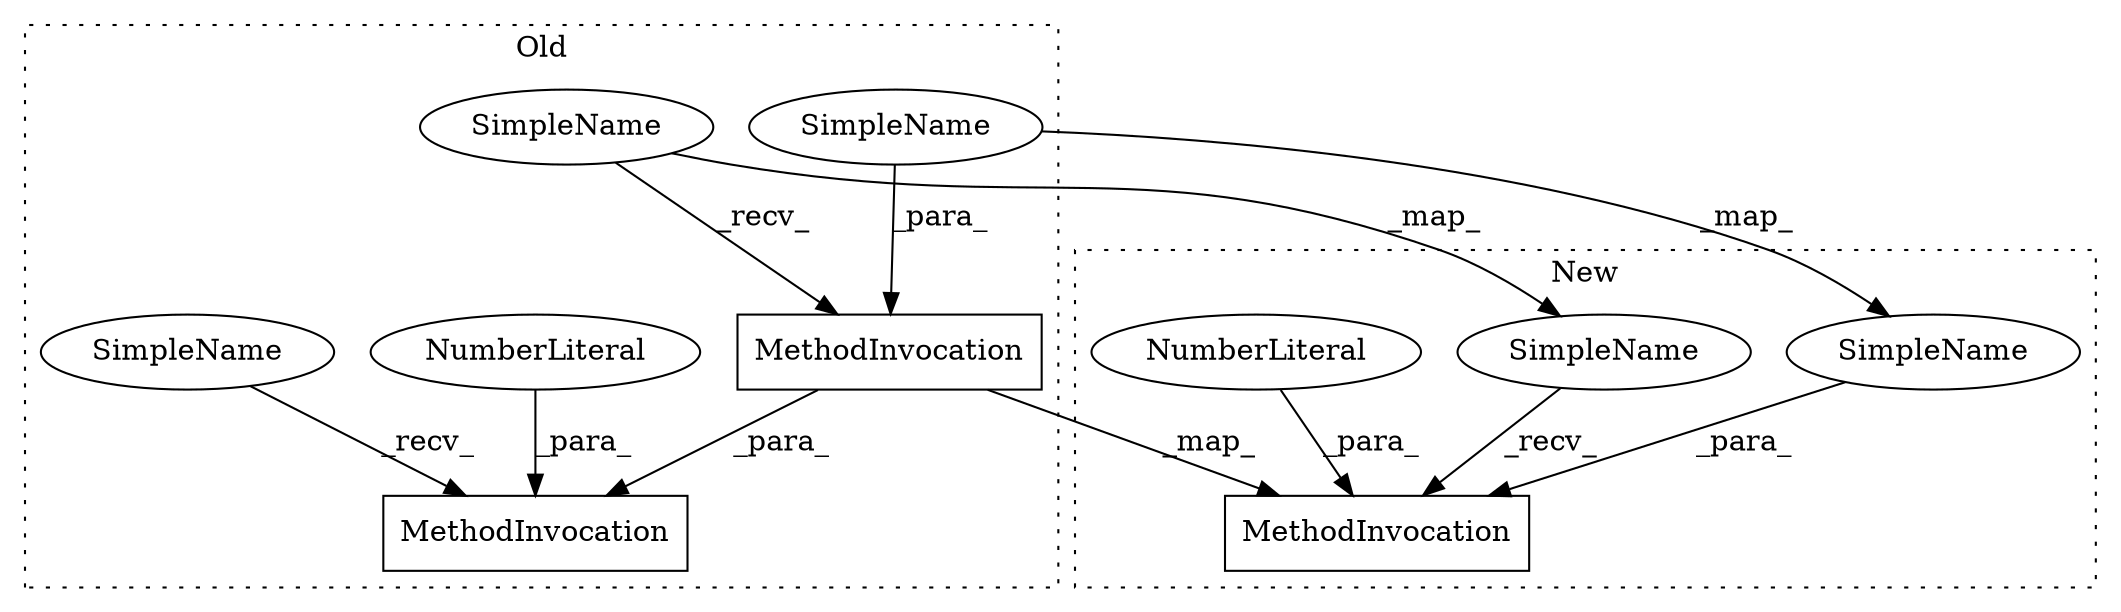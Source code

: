 digraph G {
subgraph cluster0 {
1 [label="MethodInvocation" a="32" s="8454,8495" l="4,1" shape="box"];
2 [label="MethodInvocation" a="32" s="8442,8496" l="4,1" shape="box"];
4 [label="NumberLiteral" a="34" s="8446" l="1" shape="ellipse"];
6 [label="SimpleName" a="42" s="8483" l="12" shape="ellipse"];
7 [label="SimpleName" a="42" s="8449" l="4" shape="ellipse"];
10 [label="SimpleName" a="42" s="8437" l="4" shape="ellipse"];
label = "Old";
style="dotted";
}
subgraph cluster1 {
3 [label="MethodInvocation" a="32" s="8442,8499" l="17,1" shape="box"];
5 [label="NumberLiteral" a="34" s="8473" l="1" shape="ellipse"];
8 [label="SimpleName" a="42" s="8437" l="4" shape="ellipse"];
9 [label="SimpleName" a="42" s="8459" l="12" shape="ellipse"];
label = "New";
style="dotted";
}
1 -> 3 [label="_map_"];
1 -> 2 [label="_para_"];
4 -> 2 [label="_para_"];
5 -> 3 [label="_para_"];
6 -> 1 [label="_para_"];
6 -> 9 [label="_map_"];
7 -> 1 [label="_recv_"];
7 -> 8 [label="_map_"];
8 -> 3 [label="_recv_"];
9 -> 3 [label="_para_"];
10 -> 2 [label="_recv_"];
}